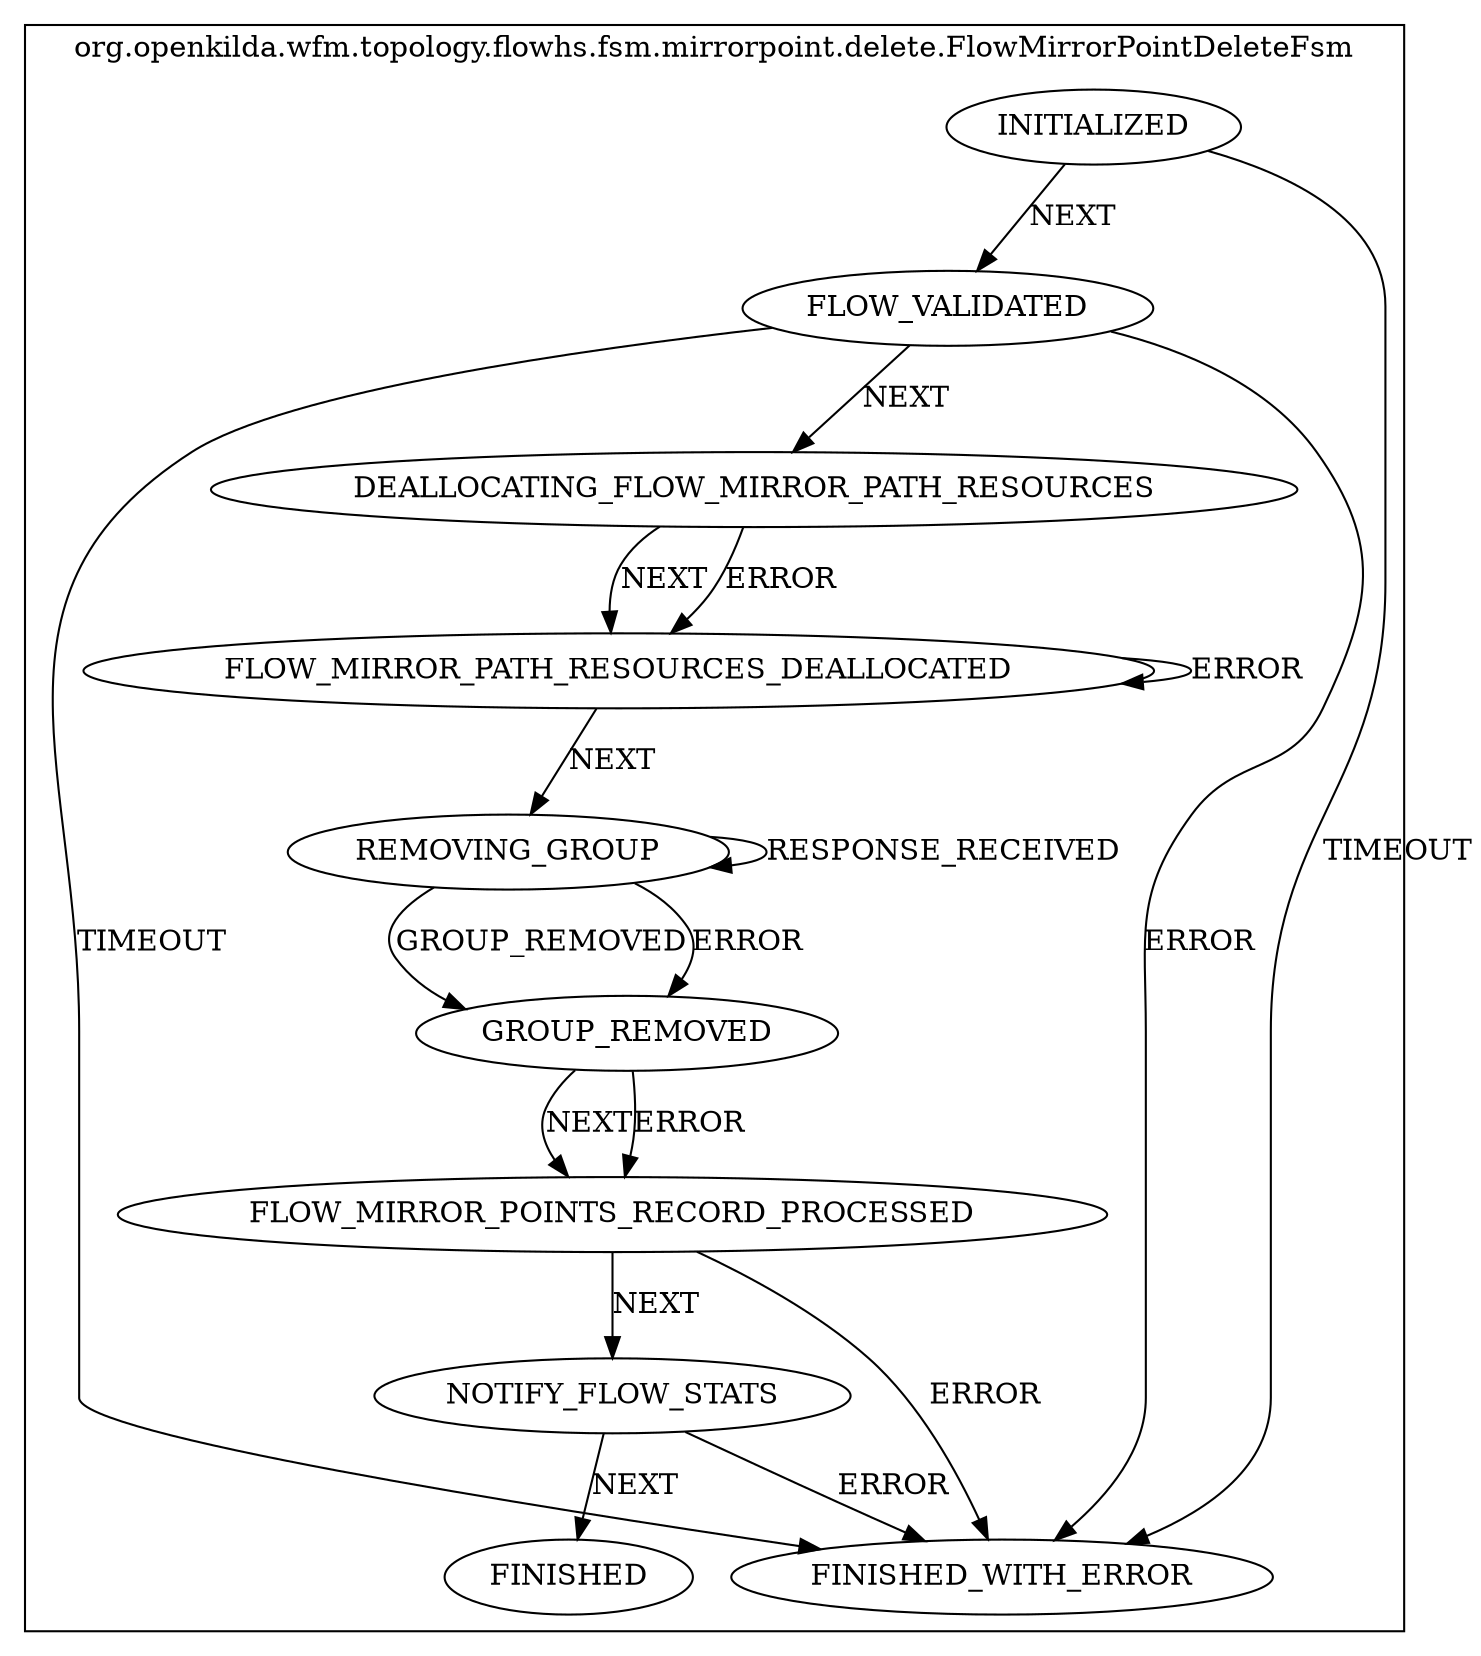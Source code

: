 digraph {
compound=true;
subgraph cluster_StateMachine {
label="org.openkilda.wfm.topology.flowhs.fsm.mirrorpoint.delete.FlowMirrorPointDeleteFsm";
INITIALIZED [label="INITIALIZED"];
FLOW_MIRROR_PATH_RESOURCES_DEALLOCATED [label="FLOW_MIRROR_PATH_RESOURCES_DEALLOCATED"];
FLOW_VALIDATED [label="FLOW_VALIDATED"];
DEALLOCATING_FLOW_MIRROR_PATH_RESOURCES [label="DEALLOCATING_FLOW_MIRROR_PATH_RESOURCES"];
FINISHED [label="FINISHED"];
GROUP_REMOVED [label="GROUP_REMOVED"];
FINISHED_WITH_ERROR [label="FINISHED_WITH_ERROR"];
REMOVING_GROUP [label="REMOVING_GROUP"];
FLOW_MIRROR_POINTS_RECORD_PROCESSED [label="FLOW_MIRROR_POINTS_RECORD_PROCESSED"];
NOTIFY_FLOW_STATS [label="NOTIFY_FLOW_STATS"];

INITIALIZED -> FLOW_VALIDATED [ label="NEXT"];
INITIALIZED -> FINISHED_WITH_ERROR [ label="TIMEOUT"];
FLOW_MIRROR_PATH_RESOURCES_DEALLOCATED -> REMOVING_GROUP [ label="NEXT"];
FLOW_MIRROR_PATH_RESOURCES_DEALLOCATED -> FLOW_MIRROR_PATH_RESOURCES_DEALLOCATED [ label="ERROR"];
FLOW_VALIDATED -> DEALLOCATING_FLOW_MIRROR_PATH_RESOURCES [ label="NEXT"];
FLOW_VALIDATED -> FINISHED_WITH_ERROR [ label="TIMEOUT"];
FLOW_VALIDATED -> FINISHED_WITH_ERROR [ label="ERROR"];
DEALLOCATING_FLOW_MIRROR_PATH_RESOURCES -> FLOW_MIRROR_PATH_RESOURCES_DEALLOCATED [ label="NEXT"];
DEALLOCATING_FLOW_MIRROR_PATH_RESOURCES -> FLOW_MIRROR_PATH_RESOURCES_DEALLOCATED [ label="ERROR"];
GROUP_REMOVED -> FLOW_MIRROR_POINTS_RECORD_PROCESSED [ label="NEXT"];
GROUP_REMOVED -> FLOW_MIRROR_POINTS_RECORD_PROCESSED [ label="ERROR"];
REMOVING_GROUP -> REMOVING_GROUP [ label="RESPONSE_RECEIVED"];
REMOVING_GROUP -> GROUP_REMOVED [ label="GROUP_REMOVED"];
REMOVING_GROUP -> GROUP_REMOVED [ label="ERROR"];
FLOW_MIRROR_POINTS_RECORD_PROCESSED -> NOTIFY_FLOW_STATS [ label="NEXT"];
FLOW_MIRROR_POINTS_RECORD_PROCESSED -> FINISHED_WITH_ERROR [ label="ERROR"];
NOTIFY_FLOW_STATS -> FINISHED [ label="NEXT"];
NOTIFY_FLOW_STATS -> FINISHED_WITH_ERROR [ label="ERROR"];}}